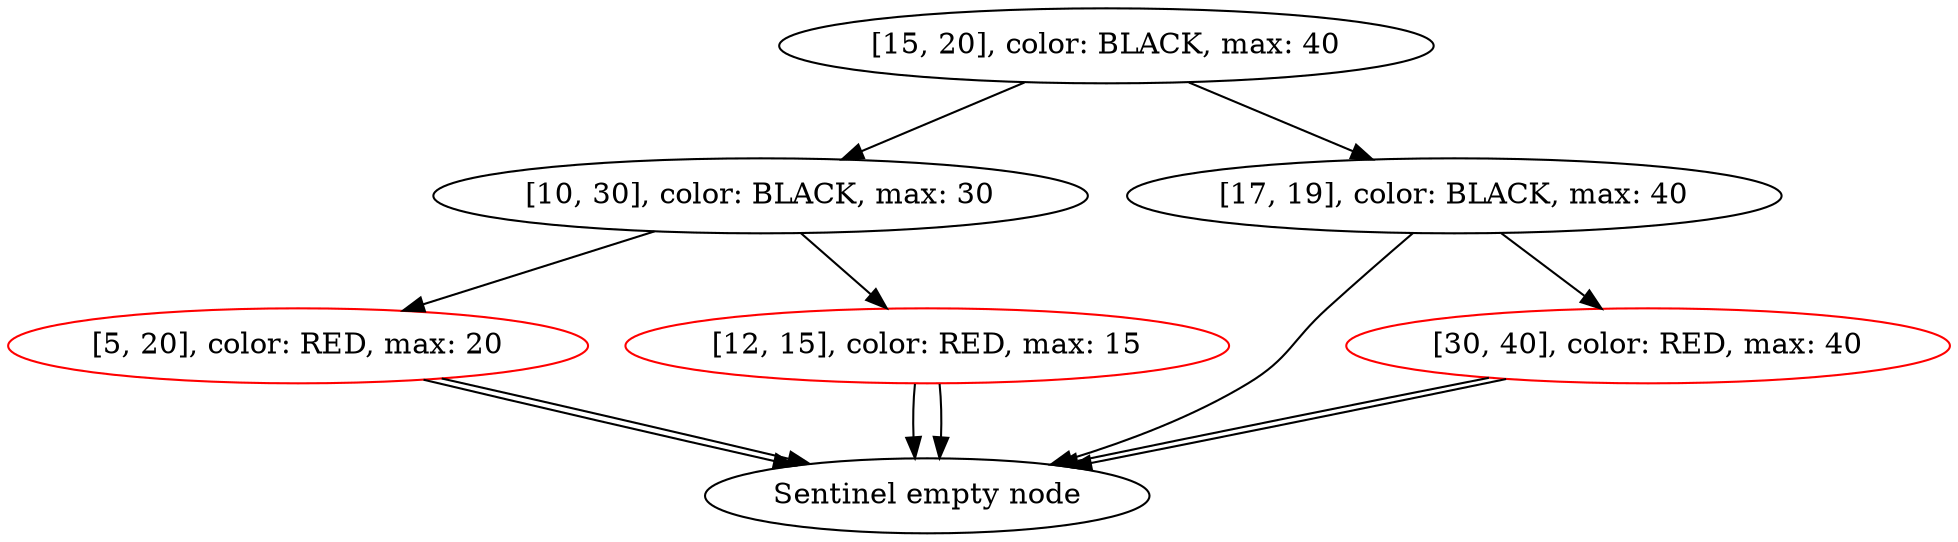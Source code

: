 // Created by rbtree.write_dot()
digraph red_black_tree {
  N139640555099704 [label="[15, 20], color: BLACK, max: 40", color="BLACK"];
  N139640555099776 [label="[10, 30], color: BLACK, max: 30", color="BLACK"];
  N139640555099920 [label="[5, 20], color: RED, max: 20", color="RED"];
  N139640555100208 [label="Sentinel empty node", color="BLACK"];
  N139640555099920 -> N139640555100208 ;
  N139640555100208 [label="Sentinel empty node", color="BLACK"];
  N139640555099920 -> N139640555100208 ;
  N139640555099776 -> N139640555099920 ;
  N139640555099992 [label="[12, 15], color: RED, max: 15", color="RED"];
  N139640555100208 [label="Sentinel empty node", color="BLACK"];
  N139640555099992 -> N139640555100208 ;
  N139640555100208 [label="Sentinel empty node", color="BLACK"];
  N139640555099992 -> N139640555100208 ;
  N139640555099776 -> N139640555099992 ;
  N139640555099704 -> N139640555099776 ;
  N139640555099848 [label="[17, 19], color: BLACK, max: 40", color="BLACK"];
  N139640555100208 [label="Sentinel empty node", color="BLACK"];
  N139640555099848 -> N139640555100208 ;
  N139640555100064 [label="[30, 40], color: RED, max: 40", color="RED"];
  N139640555100208 [label="Sentinel empty node", color="BLACK"];
  N139640555100064 -> N139640555100208 ;
  N139640555100208 [label="Sentinel empty node", color="BLACK"];
  N139640555100064 -> N139640555100208 ;
  N139640555099848 -> N139640555100064 ;
  N139640555099704 -> N139640555099848 ;
}
